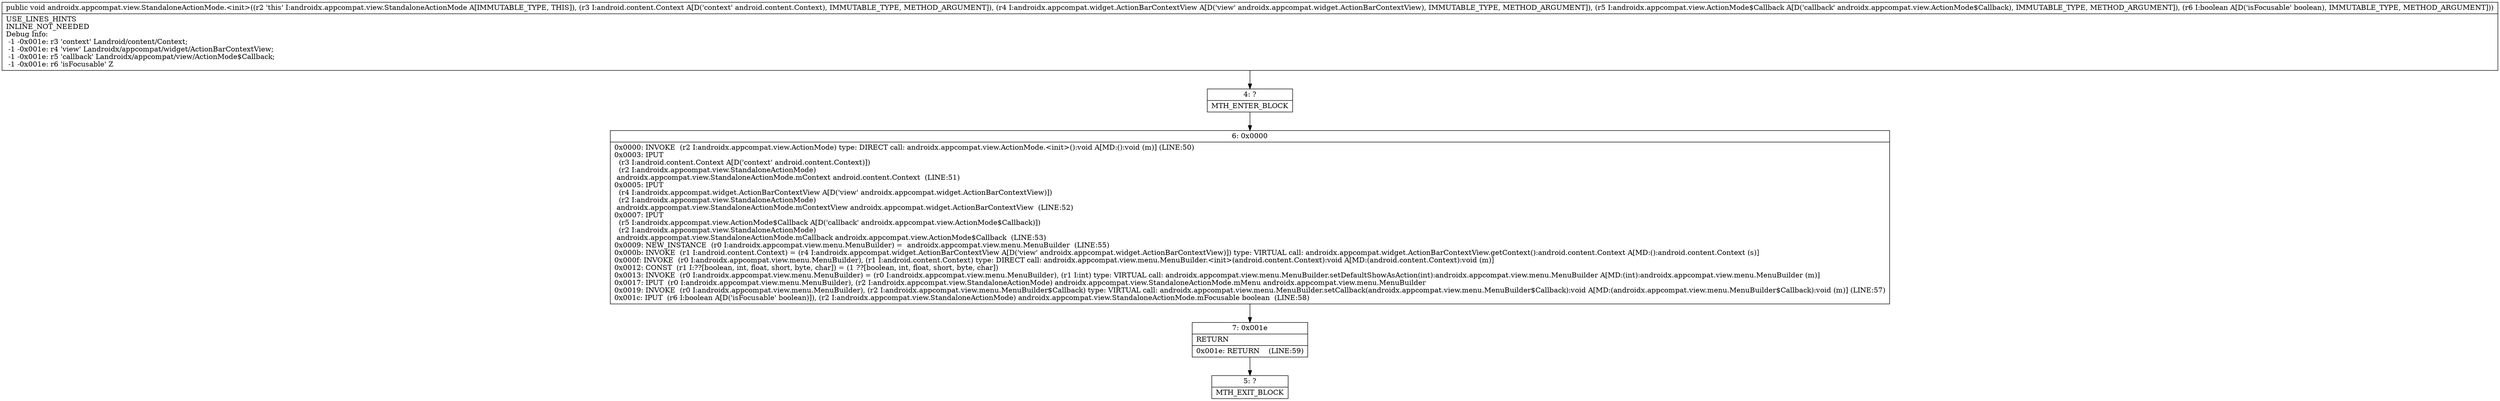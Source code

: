 digraph "CFG forandroidx.appcompat.view.StandaloneActionMode.\<init\>(Landroid\/content\/Context;Landroidx\/appcompat\/widget\/ActionBarContextView;Landroidx\/appcompat\/view\/ActionMode$Callback;Z)V" {
Node_4 [shape=record,label="{4\:\ ?|MTH_ENTER_BLOCK\l}"];
Node_6 [shape=record,label="{6\:\ 0x0000|0x0000: INVOKE  (r2 I:androidx.appcompat.view.ActionMode) type: DIRECT call: androidx.appcompat.view.ActionMode.\<init\>():void A[MD:():void (m)] (LINE:50)\l0x0003: IPUT  \l  (r3 I:android.content.Context A[D('context' android.content.Context)])\l  (r2 I:androidx.appcompat.view.StandaloneActionMode)\l androidx.appcompat.view.StandaloneActionMode.mContext android.content.Context  (LINE:51)\l0x0005: IPUT  \l  (r4 I:androidx.appcompat.widget.ActionBarContextView A[D('view' androidx.appcompat.widget.ActionBarContextView)])\l  (r2 I:androidx.appcompat.view.StandaloneActionMode)\l androidx.appcompat.view.StandaloneActionMode.mContextView androidx.appcompat.widget.ActionBarContextView  (LINE:52)\l0x0007: IPUT  \l  (r5 I:androidx.appcompat.view.ActionMode$Callback A[D('callback' androidx.appcompat.view.ActionMode$Callback)])\l  (r2 I:androidx.appcompat.view.StandaloneActionMode)\l androidx.appcompat.view.StandaloneActionMode.mCallback androidx.appcompat.view.ActionMode$Callback  (LINE:53)\l0x0009: NEW_INSTANCE  (r0 I:androidx.appcompat.view.menu.MenuBuilder) =  androidx.appcompat.view.menu.MenuBuilder  (LINE:55)\l0x000b: INVOKE  (r1 I:android.content.Context) = (r4 I:androidx.appcompat.widget.ActionBarContextView A[D('view' androidx.appcompat.widget.ActionBarContextView)]) type: VIRTUAL call: androidx.appcompat.widget.ActionBarContextView.getContext():android.content.Context A[MD:():android.content.Context (s)]\l0x000f: INVOKE  (r0 I:androidx.appcompat.view.menu.MenuBuilder), (r1 I:android.content.Context) type: DIRECT call: androidx.appcompat.view.menu.MenuBuilder.\<init\>(android.content.Context):void A[MD:(android.content.Context):void (m)]\l0x0012: CONST  (r1 I:??[boolean, int, float, short, byte, char]) = (1 ??[boolean, int, float, short, byte, char]) \l0x0013: INVOKE  (r0 I:androidx.appcompat.view.menu.MenuBuilder) = (r0 I:androidx.appcompat.view.menu.MenuBuilder), (r1 I:int) type: VIRTUAL call: androidx.appcompat.view.menu.MenuBuilder.setDefaultShowAsAction(int):androidx.appcompat.view.menu.MenuBuilder A[MD:(int):androidx.appcompat.view.menu.MenuBuilder (m)]\l0x0017: IPUT  (r0 I:androidx.appcompat.view.menu.MenuBuilder), (r2 I:androidx.appcompat.view.StandaloneActionMode) androidx.appcompat.view.StandaloneActionMode.mMenu androidx.appcompat.view.menu.MenuBuilder \l0x0019: INVOKE  (r0 I:androidx.appcompat.view.menu.MenuBuilder), (r2 I:androidx.appcompat.view.menu.MenuBuilder$Callback) type: VIRTUAL call: androidx.appcompat.view.menu.MenuBuilder.setCallback(androidx.appcompat.view.menu.MenuBuilder$Callback):void A[MD:(androidx.appcompat.view.menu.MenuBuilder$Callback):void (m)] (LINE:57)\l0x001c: IPUT  (r6 I:boolean A[D('isFocusable' boolean)]), (r2 I:androidx.appcompat.view.StandaloneActionMode) androidx.appcompat.view.StandaloneActionMode.mFocusable boolean  (LINE:58)\l}"];
Node_7 [shape=record,label="{7\:\ 0x001e|RETURN\l|0x001e: RETURN    (LINE:59)\l}"];
Node_5 [shape=record,label="{5\:\ ?|MTH_EXIT_BLOCK\l}"];
MethodNode[shape=record,label="{public void androidx.appcompat.view.StandaloneActionMode.\<init\>((r2 'this' I:androidx.appcompat.view.StandaloneActionMode A[IMMUTABLE_TYPE, THIS]), (r3 I:android.content.Context A[D('context' android.content.Context), IMMUTABLE_TYPE, METHOD_ARGUMENT]), (r4 I:androidx.appcompat.widget.ActionBarContextView A[D('view' androidx.appcompat.widget.ActionBarContextView), IMMUTABLE_TYPE, METHOD_ARGUMENT]), (r5 I:androidx.appcompat.view.ActionMode$Callback A[D('callback' androidx.appcompat.view.ActionMode$Callback), IMMUTABLE_TYPE, METHOD_ARGUMENT]), (r6 I:boolean A[D('isFocusable' boolean), IMMUTABLE_TYPE, METHOD_ARGUMENT]))  | USE_LINES_HINTS\lINLINE_NOT_NEEDED\lDebug Info:\l  \-1 \-0x001e: r3 'context' Landroid\/content\/Context;\l  \-1 \-0x001e: r4 'view' Landroidx\/appcompat\/widget\/ActionBarContextView;\l  \-1 \-0x001e: r5 'callback' Landroidx\/appcompat\/view\/ActionMode$Callback;\l  \-1 \-0x001e: r6 'isFocusable' Z\l}"];
MethodNode -> Node_4;Node_4 -> Node_6;
Node_6 -> Node_7;
Node_7 -> Node_5;
}

